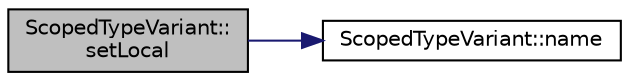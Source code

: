 digraph "ScopedTypeVariant::setLocal"
{
 // LATEX_PDF_SIZE
  edge [fontname="Helvetica",fontsize="10",labelfontname="Helvetica",labelfontsize="10"];
  node [fontname="Helvetica",fontsize="10",shape=record];
  rankdir="LR";
  Node1 [label="ScopedTypeVariant::\lsetLocal",height=0.2,width=0.4,color="black", fillcolor="grey75", style="filled", fontcolor="black",tooltip="Turn the variant into a Local type."];
  Node1 -> Node2 [color="midnightblue",fontsize="10",style="solid",fontname="Helvetica"];
  Node2 [label="ScopedTypeVariant::name",height=0.2,width=0.4,color="black", fillcolor="white", style="filled",URL="$classScopedTypeVariant.html#a9575908a0f5dba51df6ecff29a264f26",tooltip=" "];
}
